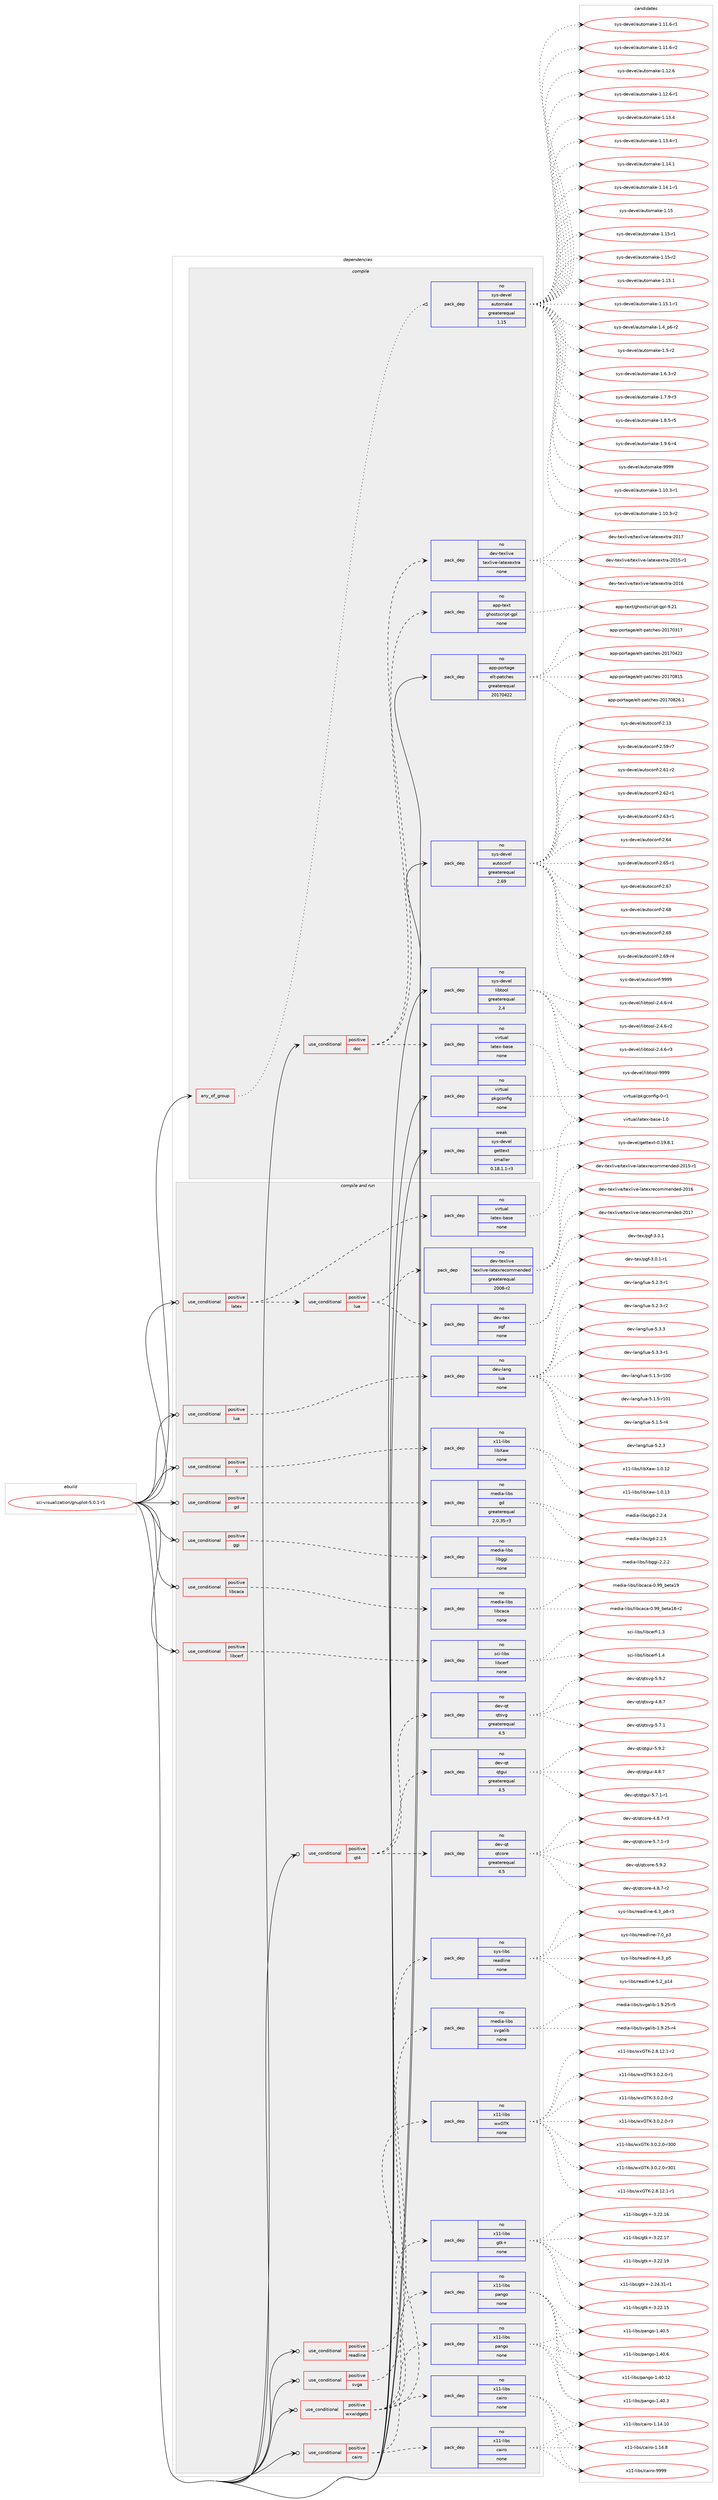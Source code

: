 digraph prolog {

# *************
# Graph options
# *************

newrank=true;
concentrate=true;
compound=true;
graph [rankdir=LR,fontname=Helvetica,fontsize=10,ranksep=1.5];#, ranksep=2.5, nodesep=0.2];
edge  [arrowhead=vee];
node  [fontname=Helvetica,fontsize=10];

# **********
# The ebuild
# **********

subgraph cluster_leftcol {
color=gray;
rank=same;
label=<<i>ebuild</i>>;
id [label="sci-visualization/gnuplot-5.0.1-r1", color=red, width=4, href="../sci-visualization/gnuplot-5.0.1-r1.svg"];
}

# ****************
# The dependencies
# ****************

subgraph cluster_midcol {
color=gray;
label=<<i>dependencies</i>>;
subgraph cluster_compile {
fillcolor="#eeeeee";
style=filled;
label=<<i>compile</i>>;
subgraph any7790 {
dependency458815 [label=<<TABLE BORDER="0" CELLBORDER="1" CELLSPACING="0" CELLPADDING="4"><TR><TD CELLPADDING="10">any_of_group</TD></TR></TABLE>>, shape=none, color=red];subgraph pack338570 {
dependency458816 [label=<<TABLE BORDER="0" CELLBORDER="1" CELLSPACING="0" CELLPADDING="4" WIDTH="220"><TR><TD ROWSPAN="6" CELLPADDING="30">pack_dep</TD></TR><TR><TD WIDTH="110">no</TD></TR><TR><TD>sys-devel</TD></TR><TR><TD>automake</TD></TR><TR><TD>greaterequal</TD></TR><TR><TD>1.15</TD></TR></TABLE>>, shape=none, color=blue];
}
dependency458815:e -> dependency458816:w [weight=20,style="dotted",arrowhead="oinv"];
}
id:e -> dependency458815:w [weight=20,style="solid",arrowhead="vee"];
subgraph cond112205 {
dependency458817 [label=<<TABLE BORDER="0" CELLBORDER="1" CELLSPACING="0" CELLPADDING="4"><TR><TD ROWSPAN="3" CELLPADDING="10">use_conditional</TD></TR><TR><TD>positive</TD></TR><TR><TD>doc</TD></TR></TABLE>>, shape=none, color=red];
subgraph pack338571 {
dependency458818 [label=<<TABLE BORDER="0" CELLBORDER="1" CELLSPACING="0" CELLPADDING="4" WIDTH="220"><TR><TD ROWSPAN="6" CELLPADDING="30">pack_dep</TD></TR><TR><TD WIDTH="110">no</TD></TR><TR><TD>virtual</TD></TR><TR><TD>latex-base</TD></TR><TR><TD>none</TD></TR><TR><TD></TD></TR></TABLE>>, shape=none, color=blue];
}
dependency458817:e -> dependency458818:w [weight=20,style="dashed",arrowhead="vee"];
subgraph pack338572 {
dependency458819 [label=<<TABLE BORDER="0" CELLBORDER="1" CELLSPACING="0" CELLPADDING="4" WIDTH="220"><TR><TD ROWSPAN="6" CELLPADDING="30">pack_dep</TD></TR><TR><TD WIDTH="110">no</TD></TR><TR><TD>dev-texlive</TD></TR><TR><TD>texlive-latexextra</TD></TR><TR><TD>none</TD></TR><TR><TD></TD></TR></TABLE>>, shape=none, color=blue];
}
dependency458817:e -> dependency458819:w [weight=20,style="dashed",arrowhead="vee"];
subgraph pack338573 {
dependency458820 [label=<<TABLE BORDER="0" CELLBORDER="1" CELLSPACING="0" CELLPADDING="4" WIDTH="220"><TR><TD ROWSPAN="6" CELLPADDING="30">pack_dep</TD></TR><TR><TD WIDTH="110">no</TD></TR><TR><TD>app-text</TD></TR><TR><TD>ghostscript-gpl</TD></TR><TR><TD>none</TD></TR><TR><TD></TD></TR></TABLE>>, shape=none, color=blue];
}
dependency458817:e -> dependency458820:w [weight=20,style="dashed",arrowhead="vee"];
}
id:e -> dependency458817:w [weight=20,style="solid",arrowhead="vee"];
subgraph pack338574 {
dependency458821 [label=<<TABLE BORDER="0" CELLBORDER="1" CELLSPACING="0" CELLPADDING="4" WIDTH="220"><TR><TD ROWSPAN="6" CELLPADDING="30">pack_dep</TD></TR><TR><TD WIDTH="110">no</TD></TR><TR><TD>app-portage</TD></TR><TR><TD>elt-patches</TD></TR><TR><TD>greaterequal</TD></TR><TR><TD>20170422</TD></TR></TABLE>>, shape=none, color=blue];
}
id:e -> dependency458821:w [weight=20,style="solid",arrowhead="vee"];
subgraph pack338575 {
dependency458822 [label=<<TABLE BORDER="0" CELLBORDER="1" CELLSPACING="0" CELLPADDING="4" WIDTH="220"><TR><TD ROWSPAN="6" CELLPADDING="30">pack_dep</TD></TR><TR><TD WIDTH="110">no</TD></TR><TR><TD>sys-devel</TD></TR><TR><TD>autoconf</TD></TR><TR><TD>greaterequal</TD></TR><TR><TD>2.69</TD></TR></TABLE>>, shape=none, color=blue];
}
id:e -> dependency458822:w [weight=20,style="solid",arrowhead="vee"];
subgraph pack338576 {
dependency458823 [label=<<TABLE BORDER="0" CELLBORDER="1" CELLSPACING="0" CELLPADDING="4" WIDTH="220"><TR><TD ROWSPAN="6" CELLPADDING="30">pack_dep</TD></TR><TR><TD WIDTH="110">no</TD></TR><TR><TD>sys-devel</TD></TR><TR><TD>libtool</TD></TR><TR><TD>greaterequal</TD></TR><TR><TD>2.4</TD></TR></TABLE>>, shape=none, color=blue];
}
id:e -> dependency458823:w [weight=20,style="solid",arrowhead="vee"];
subgraph pack338577 {
dependency458824 [label=<<TABLE BORDER="0" CELLBORDER="1" CELLSPACING="0" CELLPADDING="4" WIDTH="220"><TR><TD ROWSPAN="6" CELLPADDING="30">pack_dep</TD></TR><TR><TD WIDTH="110">no</TD></TR><TR><TD>virtual</TD></TR><TR><TD>pkgconfig</TD></TR><TR><TD>none</TD></TR><TR><TD></TD></TR></TABLE>>, shape=none, color=blue];
}
id:e -> dependency458824:w [weight=20,style="solid",arrowhead="vee"];
subgraph pack338578 {
dependency458825 [label=<<TABLE BORDER="0" CELLBORDER="1" CELLSPACING="0" CELLPADDING="4" WIDTH="220"><TR><TD ROWSPAN="6" CELLPADDING="30">pack_dep</TD></TR><TR><TD WIDTH="110">weak</TD></TR><TR><TD>sys-devel</TD></TR><TR><TD>gettext</TD></TR><TR><TD>smaller</TD></TR><TR><TD>0.18.1.1-r3</TD></TR></TABLE>>, shape=none, color=blue];
}
id:e -> dependency458825:w [weight=20,style="solid",arrowhead="vee"];
}
subgraph cluster_compileandrun {
fillcolor="#eeeeee";
style=filled;
label=<<i>compile and run</i>>;
subgraph cond112206 {
dependency458826 [label=<<TABLE BORDER="0" CELLBORDER="1" CELLSPACING="0" CELLPADDING="4"><TR><TD ROWSPAN="3" CELLPADDING="10">use_conditional</TD></TR><TR><TD>positive</TD></TR><TR><TD>X</TD></TR></TABLE>>, shape=none, color=red];
subgraph pack338579 {
dependency458827 [label=<<TABLE BORDER="0" CELLBORDER="1" CELLSPACING="0" CELLPADDING="4" WIDTH="220"><TR><TD ROWSPAN="6" CELLPADDING="30">pack_dep</TD></TR><TR><TD WIDTH="110">no</TD></TR><TR><TD>x11-libs</TD></TR><TR><TD>libXaw</TD></TR><TR><TD>none</TD></TR><TR><TD></TD></TR></TABLE>>, shape=none, color=blue];
}
dependency458826:e -> dependency458827:w [weight=20,style="dashed",arrowhead="vee"];
}
id:e -> dependency458826:w [weight=20,style="solid",arrowhead="odotvee"];
subgraph cond112207 {
dependency458828 [label=<<TABLE BORDER="0" CELLBORDER="1" CELLSPACING="0" CELLPADDING="4"><TR><TD ROWSPAN="3" CELLPADDING="10">use_conditional</TD></TR><TR><TD>positive</TD></TR><TR><TD>cairo</TD></TR></TABLE>>, shape=none, color=red];
subgraph pack338580 {
dependency458829 [label=<<TABLE BORDER="0" CELLBORDER="1" CELLSPACING="0" CELLPADDING="4" WIDTH="220"><TR><TD ROWSPAN="6" CELLPADDING="30">pack_dep</TD></TR><TR><TD WIDTH="110">no</TD></TR><TR><TD>x11-libs</TD></TR><TR><TD>cairo</TD></TR><TR><TD>none</TD></TR><TR><TD></TD></TR></TABLE>>, shape=none, color=blue];
}
dependency458828:e -> dependency458829:w [weight=20,style="dashed",arrowhead="vee"];
subgraph pack338581 {
dependency458830 [label=<<TABLE BORDER="0" CELLBORDER="1" CELLSPACING="0" CELLPADDING="4" WIDTH="220"><TR><TD ROWSPAN="6" CELLPADDING="30">pack_dep</TD></TR><TR><TD WIDTH="110">no</TD></TR><TR><TD>x11-libs</TD></TR><TR><TD>pango</TD></TR><TR><TD>none</TD></TR><TR><TD></TD></TR></TABLE>>, shape=none, color=blue];
}
dependency458828:e -> dependency458830:w [weight=20,style="dashed",arrowhead="vee"];
}
id:e -> dependency458828:w [weight=20,style="solid",arrowhead="odotvee"];
subgraph cond112208 {
dependency458831 [label=<<TABLE BORDER="0" CELLBORDER="1" CELLSPACING="0" CELLPADDING="4"><TR><TD ROWSPAN="3" CELLPADDING="10">use_conditional</TD></TR><TR><TD>positive</TD></TR><TR><TD>gd</TD></TR></TABLE>>, shape=none, color=red];
subgraph pack338582 {
dependency458832 [label=<<TABLE BORDER="0" CELLBORDER="1" CELLSPACING="0" CELLPADDING="4" WIDTH="220"><TR><TD ROWSPAN="6" CELLPADDING="30">pack_dep</TD></TR><TR><TD WIDTH="110">no</TD></TR><TR><TD>media-libs</TD></TR><TR><TD>gd</TD></TR><TR><TD>greaterequal</TD></TR><TR><TD>2.0.35-r3</TD></TR></TABLE>>, shape=none, color=blue];
}
dependency458831:e -> dependency458832:w [weight=20,style="dashed",arrowhead="vee"];
}
id:e -> dependency458831:w [weight=20,style="solid",arrowhead="odotvee"];
subgraph cond112209 {
dependency458833 [label=<<TABLE BORDER="0" CELLBORDER="1" CELLSPACING="0" CELLPADDING="4"><TR><TD ROWSPAN="3" CELLPADDING="10">use_conditional</TD></TR><TR><TD>positive</TD></TR><TR><TD>ggi</TD></TR></TABLE>>, shape=none, color=red];
subgraph pack338583 {
dependency458834 [label=<<TABLE BORDER="0" CELLBORDER="1" CELLSPACING="0" CELLPADDING="4" WIDTH="220"><TR><TD ROWSPAN="6" CELLPADDING="30">pack_dep</TD></TR><TR><TD WIDTH="110">no</TD></TR><TR><TD>media-libs</TD></TR><TR><TD>libggi</TD></TR><TR><TD>none</TD></TR><TR><TD></TD></TR></TABLE>>, shape=none, color=blue];
}
dependency458833:e -> dependency458834:w [weight=20,style="dashed",arrowhead="vee"];
}
id:e -> dependency458833:w [weight=20,style="solid",arrowhead="odotvee"];
subgraph cond112210 {
dependency458835 [label=<<TABLE BORDER="0" CELLBORDER="1" CELLSPACING="0" CELLPADDING="4"><TR><TD ROWSPAN="3" CELLPADDING="10">use_conditional</TD></TR><TR><TD>positive</TD></TR><TR><TD>latex</TD></TR></TABLE>>, shape=none, color=red];
subgraph pack338584 {
dependency458836 [label=<<TABLE BORDER="0" CELLBORDER="1" CELLSPACING="0" CELLPADDING="4" WIDTH="220"><TR><TD ROWSPAN="6" CELLPADDING="30">pack_dep</TD></TR><TR><TD WIDTH="110">no</TD></TR><TR><TD>virtual</TD></TR><TR><TD>latex-base</TD></TR><TR><TD>none</TD></TR><TR><TD></TD></TR></TABLE>>, shape=none, color=blue];
}
dependency458835:e -> dependency458836:w [weight=20,style="dashed",arrowhead="vee"];
subgraph cond112211 {
dependency458837 [label=<<TABLE BORDER="0" CELLBORDER="1" CELLSPACING="0" CELLPADDING="4"><TR><TD ROWSPAN="3" CELLPADDING="10">use_conditional</TD></TR><TR><TD>positive</TD></TR><TR><TD>lua</TD></TR></TABLE>>, shape=none, color=red];
subgraph pack338585 {
dependency458838 [label=<<TABLE BORDER="0" CELLBORDER="1" CELLSPACING="0" CELLPADDING="4" WIDTH="220"><TR><TD ROWSPAN="6" CELLPADDING="30">pack_dep</TD></TR><TR><TD WIDTH="110">no</TD></TR><TR><TD>dev-tex</TD></TR><TR><TD>pgf</TD></TR><TR><TD>none</TD></TR><TR><TD></TD></TR></TABLE>>, shape=none, color=blue];
}
dependency458837:e -> dependency458838:w [weight=20,style="dashed",arrowhead="vee"];
subgraph pack338586 {
dependency458839 [label=<<TABLE BORDER="0" CELLBORDER="1" CELLSPACING="0" CELLPADDING="4" WIDTH="220"><TR><TD ROWSPAN="6" CELLPADDING="30">pack_dep</TD></TR><TR><TD WIDTH="110">no</TD></TR><TR><TD>dev-texlive</TD></TR><TR><TD>texlive-latexrecommended</TD></TR><TR><TD>greaterequal</TD></TR><TR><TD>2008-r2</TD></TR></TABLE>>, shape=none, color=blue];
}
dependency458837:e -> dependency458839:w [weight=20,style="dashed",arrowhead="vee"];
}
dependency458835:e -> dependency458837:w [weight=20,style="dashed",arrowhead="vee"];
}
id:e -> dependency458835:w [weight=20,style="solid",arrowhead="odotvee"];
subgraph cond112212 {
dependency458840 [label=<<TABLE BORDER="0" CELLBORDER="1" CELLSPACING="0" CELLPADDING="4"><TR><TD ROWSPAN="3" CELLPADDING="10">use_conditional</TD></TR><TR><TD>positive</TD></TR><TR><TD>libcaca</TD></TR></TABLE>>, shape=none, color=red];
subgraph pack338587 {
dependency458841 [label=<<TABLE BORDER="0" CELLBORDER="1" CELLSPACING="0" CELLPADDING="4" WIDTH="220"><TR><TD ROWSPAN="6" CELLPADDING="30">pack_dep</TD></TR><TR><TD WIDTH="110">no</TD></TR><TR><TD>media-libs</TD></TR><TR><TD>libcaca</TD></TR><TR><TD>none</TD></TR><TR><TD></TD></TR></TABLE>>, shape=none, color=blue];
}
dependency458840:e -> dependency458841:w [weight=20,style="dashed",arrowhead="vee"];
}
id:e -> dependency458840:w [weight=20,style="solid",arrowhead="odotvee"];
subgraph cond112213 {
dependency458842 [label=<<TABLE BORDER="0" CELLBORDER="1" CELLSPACING="0" CELLPADDING="4"><TR><TD ROWSPAN="3" CELLPADDING="10">use_conditional</TD></TR><TR><TD>positive</TD></TR><TR><TD>libcerf</TD></TR></TABLE>>, shape=none, color=red];
subgraph pack338588 {
dependency458843 [label=<<TABLE BORDER="0" CELLBORDER="1" CELLSPACING="0" CELLPADDING="4" WIDTH="220"><TR><TD ROWSPAN="6" CELLPADDING="30">pack_dep</TD></TR><TR><TD WIDTH="110">no</TD></TR><TR><TD>sci-libs</TD></TR><TR><TD>libcerf</TD></TR><TR><TD>none</TD></TR><TR><TD></TD></TR></TABLE>>, shape=none, color=blue];
}
dependency458842:e -> dependency458843:w [weight=20,style="dashed",arrowhead="vee"];
}
id:e -> dependency458842:w [weight=20,style="solid",arrowhead="odotvee"];
subgraph cond112214 {
dependency458844 [label=<<TABLE BORDER="0" CELLBORDER="1" CELLSPACING="0" CELLPADDING="4"><TR><TD ROWSPAN="3" CELLPADDING="10">use_conditional</TD></TR><TR><TD>positive</TD></TR><TR><TD>lua</TD></TR></TABLE>>, shape=none, color=red];
subgraph pack338589 {
dependency458845 [label=<<TABLE BORDER="0" CELLBORDER="1" CELLSPACING="0" CELLPADDING="4" WIDTH="220"><TR><TD ROWSPAN="6" CELLPADDING="30">pack_dep</TD></TR><TR><TD WIDTH="110">no</TD></TR><TR><TD>dev-lang</TD></TR><TR><TD>lua</TD></TR><TR><TD>none</TD></TR><TR><TD></TD></TR></TABLE>>, shape=none, color=blue];
}
dependency458844:e -> dependency458845:w [weight=20,style="dashed",arrowhead="vee"];
}
id:e -> dependency458844:w [weight=20,style="solid",arrowhead="odotvee"];
subgraph cond112215 {
dependency458846 [label=<<TABLE BORDER="0" CELLBORDER="1" CELLSPACING="0" CELLPADDING="4"><TR><TD ROWSPAN="3" CELLPADDING="10">use_conditional</TD></TR><TR><TD>positive</TD></TR><TR><TD>qt4</TD></TR></TABLE>>, shape=none, color=red];
subgraph pack338590 {
dependency458847 [label=<<TABLE BORDER="0" CELLBORDER="1" CELLSPACING="0" CELLPADDING="4" WIDTH="220"><TR><TD ROWSPAN="6" CELLPADDING="30">pack_dep</TD></TR><TR><TD WIDTH="110">no</TD></TR><TR><TD>dev-qt</TD></TR><TR><TD>qtcore</TD></TR><TR><TD>greaterequal</TD></TR><TR><TD>4.5</TD></TR></TABLE>>, shape=none, color=blue];
}
dependency458846:e -> dependency458847:w [weight=20,style="dashed",arrowhead="vee"];
subgraph pack338591 {
dependency458848 [label=<<TABLE BORDER="0" CELLBORDER="1" CELLSPACING="0" CELLPADDING="4" WIDTH="220"><TR><TD ROWSPAN="6" CELLPADDING="30">pack_dep</TD></TR><TR><TD WIDTH="110">no</TD></TR><TR><TD>dev-qt</TD></TR><TR><TD>qtgui</TD></TR><TR><TD>greaterequal</TD></TR><TR><TD>4.5</TD></TR></TABLE>>, shape=none, color=blue];
}
dependency458846:e -> dependency458848:w [weight=20,style="dashed",arrowhead="vee"];
subgraph pack338592 {
dependency458849 [label=<<TABLE BORDER="0" CELLBORDER="1" CELLSPACING="0" CELLPADDING="4" WIDTH="220"><TR><TD ROWSPAN="6" CELLPADDING="30">pack_dep</TD></TR><TR><TD WIDTH="110">no</TD></TR><TR><TD>dev-qt</TD></TR><TR><TD>qtsvg</TD></TR><TR><TD>greaterequal</TD></TR><TR><TD>4.5</TD></TR></TABLE>>, shape=none, color=blue];
}
dependency458846:e -> dependency458849:w [weight=20,style="dashed",arrowhead="vee"];
}
id:e -> dependency458846:w [weight=20,style="solid",arrowhead="odotvee"];
subgraph cond112216 {
dependency458850 [label=<<TABLE BORDER="0" CELLBORDER="1" CELLSPACING="0" CELLPADDING="4"><TR><TD ROWSPAN="3" CELLPADDING="10">use_conditional</TD></TR><TR><TD>positive</TD></TR><TR><TD>readline</TD></TR></TABLE>>, shape=none, color=red];
subgraph pack338593 {
dependency458851 [label=<<TABLE BORDER="0" CELLBORDER="1" CELLSPACING="0" CELLPADDING="4" WIDTH="220"><TR><TD ROWSPAN="6" CELLPADDING="30">pack_dep</TD></TR><TR><TD WIDTH="110">no</TD></TR><TR><TD>sys-libs</TD></TR><TR><TD>readline</TD></TR><TR><TD>none</TD></TR><TR><TD></TD></TR></TABLE>>, shape=none, color=blue];
}
dependency458850:e -> dependency458851:w [weight=20,style="dashed",arrowhead="vee"];
}
id:e -> dependency458850:w [weight=20,style="solid",arrowhead="odotvee"];
subgraph cond112217 {
dependency458852 [label=<<TABLE BORDER="0" CELLBORDER="1" CELLSPACING="0" CELLPADDING="4"><TR><TD ROWSPAN="3" CELLPADDING="10">use_conditional</TD></TR><TR><TD>positive</TD></TR><TR><TD>svga</TD></TR></TABLE>>, shape=none, color=red];
subgraph pack338594 {
dependency458853 [label=<<TABLE BORDER="0" CELLBORDER="1" CELLSPACING="0" CELLPADDING="4" WIDTH="220"><TR><TD ROWSPAN="6" CELLPADDING="30">pack_dep</TD></TR><TR><TD WIDTH="110">no</TD></TR><TR><TD>media-libs</TD></TR><TR><TD>svgalib</TD></TR><TR><TD>none</TD></TR><TR><TD></TD></TR></TABLE>>, shape=none, color=blue];
}
dependency458852:e -> dependency458853:w [weight=20,style="dashed",arrowhead="vee"];
}
id:e -> dependency458852:w [weight=20,style="solid",arrowhead="odotvee"];
subgraph cond112218 {
dependency458854 [label=<<TABLE BORDER="0" CELLBORDER="1" CELLSPACING="0" CELLPADDING="4"><TR><TD ROWSPAN="3" CELLPADDING="10">use_conditional</TD></TR><TR><TD>positive</TD></TR><TR><TD>wxwidgets</TD></TR></TABLE>>, shape=none, color=red];
subgraph pack338595 {
dependency458855 [label=<<TABLE BORDER="0" CELLBORDER="1" CELLSPACING="0" CELLPADDING="4" WIDTH="220"><TR><TD ROWSPAN="6" CELLPADDING="30">pack_dep</TD></TR><TR><TD WIDTH="110">no</TD></TR><TR><TD>x11-libs</TD></TR><TR><TD>wxGTK</TD></TR><TR><TD>none</TD></TR><TR><TD></TD></TR></TABLE>>, shape=none, color=blue];
}
dependency458854:e -> dependency458855:w [weight=20,style="dashed",arrowhead="vee"];
subgraph pack338596 {
dependency458856 [label=<<TABLE BORDER="0" CELLBORDER="1" CELLSPACING="0" CELLPADDING="4" WIDTH="220"><TR><TD ROWSPAN="6" CELLPADDING="30">pack_dep</TD></TR><TR><TD WIDTH="110">no</TD></TR><TR><TD>x11-libs</TD></TR><TR><TD>cairo</TD></TR><TR><TD>none</TD></TR><TR><TD></TD></TR></TABLE>>, shape=none, color=blue];
}
dependency458854:e -> dependency458856:w [weight=20,style="dashed",arrowhead="vee"];
subgraph pack338597 {
dependency458857 [label=<<TABLE BORDER="0" CELLBORDER="1" CELLSPACING="0" CELLPADDING="4" WIDTH="220"><TR><TD ROWSPAN="6" CELLPADDING="30">pack_dep</TD></TR><TR><TD WIDTH="110">no</TD></TR><TR><TD>x11-libs</TD></TR><TR><TD>pango</TD></TR><TR><TD>none</TD></TR><TR><TD></TD></TR></TABLE>>, shape=none, color=blue];
}
dependency458854:e -> dependency458857:w [weight=20,style="dashed",arrowhead="vee"];
subgraph pack338598 {
dependency458858 [label=<<TABLE BORDER="0" CELLBORDER="1" CELLSPACING="0" CELLPADDING="4" WIDTH="220"><TR><TD ROWSPAN="6" CELLPADDING="30">pack_dep</TD></TR><TR><TD WIDTH="110">no</TD></TR><TR><TD>x11-libs</TD></TR><TR><TD>gtk+</TD></TR><TR><TD>none</TD></TR><TR><TD></TD></TR></TABLE>>, shape=none, color=blue];
}
dependency458854:e -> dependency458858:w [weight=20,style="dashed",arrowhead="vee"];
}
id:e -> dependency458854:w [weight=20,style="solid",arrowhead="odotvee"];
}
subgraph cluster_run {
fillcolor="#eeeeee";
style=filled;
label=<<i>run</i>>;
}
}

# **************
# The candidates
# **************

subgraph cluster_choices {
rank=same;
color=gray;
label=<<i>candidates</i>>;

subgraph choice338570 {
color=black;
nodesep=1;
choice11512111545100101118101108479711711611110997107101454946494846514511449 [label="sys-devel/automake-1.10.3-r1", color=red, width=4,href="../sys-devel/automake-1.10.3-r1.svg"];
choice11512111545100101118101108479711711611110997107101454946494846514511450 [label="sys-devel/automake-1.10.3-r2", color=red, width=4,href="../sys-devel/automake-1.10.3-r2.svg"];
choice11512111545100101118101108479711711611110997107101454946494946544511449 [label="sys-devel/automake-1.11.6-r1", color=red, width=4,href="../sys-devel/automake-1.11.6-r1.svg"];
choice11512111545100101118101108479711711611110997107101454946494946544511450 [label="sys-devel/automake-1.11.6-r2", color=red, width=4,href="../sys-devel/automake-1.11.6-r2.svg"];
choice1151211154510010111810110847971171161111099710710145494649504654 [label="sys-devel/automake-1.12.6", color=red, width=4,href="../sys-devel/automake-1.12.6.svg"];
choice11512111545100101118101108479711711611110997107101454946495046544511449 [label="sys-devel/automake-1.12.6-r1", color=red, width=4,href="../sys-devel/automake-1.12.6-r1.svg"];
choice1151211154510010111810110847971171161111099710710145494649514652 [label="sys-devel/automake-1.13.4", color=red, width=4,href="../sys-devel/automake-1.13.4.svg"];
choice11512111545100101118101108479711711611110997107101454946495146524511449 [label="sys-devel/automake-1.13.4-r1", color=red, width=4,href="../sys-devel/automake-1.13.4-r1.svg"];
choice1151211154510010111810110847971171161111099710710145494649524649 [label="sys-devel/automake-1.14.1", color=red, width=4,href="../sys-devel/automake-1.14.1.svg"];
choice11512111545100101118101108479711711611110997107101454946495246494511449 [label="sys-devel/automake-1.14.1-r1", color=red, width=4,href="../sys-devel/automake-1.14.1-r1.svg"];
choice115121115451001011181011084797117116111109971071014549464953 [label="sys-devel/automake-1.15", color=red, width=4,href="../sys-devel/automake-1.15.svg"];
choice1151211154510010111810110847971171161111099710710145494649534511449 [label="sys-devel/automake-1.15-r1", color=red, width=4,href="../sys-devel/automake-1.15-r1.svg"];
choice1151211154510010111810110847971171161111099710710145494649534511450 [label="sys-devel/automake-1.15-r2", color=red, width=4,href="../sys-devel/automake-1.15-r2.svg"];
choice1151211154510010111810110847971171161111099710710145494649534649 [label="sys-devel/automake-1.15.1", color=red, width=4,href="../sys-devel/automake-1.15.1.svg"];
choice11512111545100101118101108479711711611110997107101454946495346494511449 [label="sys-devel/automake-1.15.1-r1", color=red, width=4,href="../sys-devel/automake-1.15.1-r1.svg"];
choice115121115451001011181011084797117116111109971071014549465295112544511450 [label="sys-devel/automake-1.4_p6-r2", color=red, width=4,href="../sys-devel/automake-1.4_p6-r2.svg"];
choice11512111545100101118101108479711711611110997107101454946534511450 [label="sys-devel/automake-1.5-r2", color=red, width=4,href="../sys-devel/automake-1.5-r2.svg"];
choice115121115451001011181011084797117116111109971071014549465446514511450 [label="sys-devel/automake-1.6.3-r2", color=red, width=4,href="../sys-devel/automake-1.6.3-r2.svg"];
choice115121115451001011181011084797117116111109971071014549465546574511451 [label="sys-devel/automake-1.7.9-r3", color=red, width=4,href="../sys-devel/automake-1.7.9-r3.svg"];
choice115121115451001011181011084797117116111109971071014549465646534511453 [label="sys-devel/automake-1.8.5-r5", color=red, width=4,href="../sys-devel/automake-1.8.5-r5.svg"];
choice115121115451001011181011084797117116111109971071014549465746544511452 [label="sys-devel/automake-1.9.6-r4", color=red, width=4,href="../sys-devel/automake-1.9.6-r4.svg"];
choice115121115451001011181011084797117116111109971071014557575757 [label="sys-devel/automake-9999", color=red, width=4,href="../sys-devel/automake-9999.svg"];
dependency458816:e -> choice11512111545100101118101108479711711611110997107101454946494846514511449:w [style=dotted,weight="100"];
dependency458816:e -> choice11512111545100101118101108479711711611110997107101454946494846514511450:w [style=dotted,weight="100"];
dependency458816:e -> choice11512111545100101118101108479711711611110997107101454946494946544511449:w [style=dotted,weight="100"];
dependency458816:e -> choice11512111545100101118101108479711711611110997107101454946494946544511450:w [style=dotted,weight="100"];
dependency458816:e -> choice1151211154510010111810110847971171161111099710710145494649504654:w [style=dotted,weight="100"];
dependency458816:e -> choice11512111545100101118101108479711711611110997107101454946495046544511449:w [style=dotted,weight="100"];
dependency458816:e -> choice1151211154510010111810110847971171161111099710710145494649514652:w [style=dotted,weight="100"];
dependency458816:e -> choice11512111545100101118101108479711711611110997107101454946495146524511449:w [style=dotted,weight="100"];
dependency458816:e -> choice1151211154510010111810110847971171161111099710710145494649524649:w [style=dotted,weight="100"];
dependency458816:e -> choice11512111545100101118101108479711711611110997107101454946495246494511449:w [style=dotted,weight="100"];
dependency458816:e -> choice115121115451001011181011084797117116111109971071014549464953:w [style=dotted,weight="100"];
dependency458816:e -> choice1151211154510010111810110847971171161111099710710145494649534511449:w [style=dotted,weight="100"];
dependency458816:e -> choice1151211154510010111810110847971171161111099710710145494649534511450:w [style=dotted,weight="100"];
dependency458816:e -> choice1151211154510010111810110847971171161111099710710145494649534649:w [style=dotted,weight="100"];
dependency458816:e -> choice11512111545100101118101108479711711611110997107101454946495346494511449:w [style=dotted,weight="100"];
dependency458816:e -> choice115121115451001011181011084797117116111109971071014549465295112544511450:w [style=dotted,weight="100"];
dependency458816:e -> choice11512111545100101118101108479711711611110997107101454946534511450:w [style=dotted,weight="100"];
dependency458816:e -> choice115121115451001011181011084797117116111109971071014549465446514511450:w [style=dotted,weight="100"];
dependency458816:e -> choice115121115451001011181011084797117116111109971071014549465546574511451:w [style=dotted,weight="100"];
dependency458816:e -> choice115121115451001011181011084797117116111109971071014549465646534511453:w [style=dotted,weight="100"];
dependency458816:e -> choice115121115451001011181011084797117116111109971071014549465746544511452:w [style=dotted,weight="100"];
dependency458816:e -> choice115121115451001011181011084797117116111109971071014557575757:w [style=dotted,weight="100"];
}
subgraph choice338571 {
color=black;
nodesep=1;
choice11810511411611797108471089711610112045989711510145494648 [label="virtual/latex-base-1.0", color=red, width=4,href="../virtual/latex-base-1.0.svg"];
dependency458818:e -> choice11810511411611797108471089711610112045989711510145494648:w [style=dotted,weight="100"];
}
subgraph choice338572 {
color=black;
nodesep=1;
choice100101118451161011201081051181014711610112010810511810145108971161011201011201161149745504849534511449 [label="dev-texlive/texlive-latexextra-2015-r1", color=red, width=4,href="../dev-texlive/texlive-latexextra-2015-r1.svg"];
choice10010111845116101120108105118101471161011201081051181014510897116101120101120116114974550484954 [label="dev-texlive/texlive-latexextra-2016", color=red, width=4,href="../dev-texlive/texlive-latexextra-2016.svg"];
choice10010111845116101120108105118101471161011201081051181014510897116101120101120116114974550484955 [label="dev-texlive/texlive-latexextra-2017", color=red, width=4,href="../dev-texlive/texlive-latexextra-2017.svg"];
dependency458819:e -> choice100101118451161011201081051181014711610112010810511810145108971161011201011201161149745504849534511449:w [style=dotted,weight="100"];
dependency458819:e -> choice10010111845116101120108105118101471161011201081051181014510897116101120101120116114974550484954:w [style=dotted,weight="100"];
dependency458819:e -> choice10010111845116101120108105118101471161011201081051181014510897116101120101120116114974550484955:w [style=dotted,weight="100"];
}
subgraph choice338573 {
color=black;
nodesep=1;
choice97112112451161011201164710310411111511611599114105112116451031121084557465049 [label="app-text/ghostscript-gpl-9.21", color=red, width=4,href="../app-text/ghostscript-gpl-9.21.svg"];
dependency458820:e -> choice97112112451161011201164710310411111511611599114105112116451031121084557465049:w [style=dotted,weight="100"];
}
subgraph choice338574 {
color=black;
nodesep=1;
choice97112112451121111141169710310147101108116451129711699104101115455048495548514955 [label="app-portage/elt-patches-20170317", color=red, width=4,href="../app-portage/elt-patches-20170317.svg"];
choice97112112451121111141169710310147101108116451129711699104101115455048495548525050 [label="app-portage/elt-patches-20170422", color=red, width=4,href="../app-portage/elt-patches-20170422.svg"];
choice97112112451121111141169710310147101108116451129711699104101115455048495548564953 [label="app-portage/elt-patches-20170815", color=red, width=4,href="../app-portage/elt-patches-20170815.svg"];
choice971121124511211111411697103101471011081164511297116991041011154550484955485650544649 [label="app-portage/elt-patches-20170826.1", color=red, width=4,href="../app-portage/elt-patches-20170826.1.svg"];
dependency458821:e -> choice97112112451121111141169710310147101108116451129711699104101115455048495548514955:w [style=dotted,weight="100"];
dependency458821:e -> choice97112112451121111141169710310147101108116451129711699104101115455048495548525050:w [style=dotted,weight="100"];
dependency458821:e -> choice97112112451121111141169710310147101108116451129711699104101115455048495548564953:w [style=dotted,weight="100"];
dependency458821:e -> choice971121124511211111411697103101471011081164511297116991041011154550484955485650544649:w [style=dotted,weight="100"];
}
subgraph choice338575 {
color=black;
nodesep=1;
choice115121115451001011181011084797117116111991111101024550464951 [label="sys-devel/autoconf-2.13", color=red, width=4,href="../sys-devel/autoconf-2.13.svg"];
choice1151211154510010111810110847971171161119911111010245504653574511455 [label="sys-devel/autoconf-2.59-r7", color=red, width=4,href="../sys-devel/autoconf-2.59-r7.svg"];
choice1151211154510010111810110847971171161119911111010245504654494511450 [label="sys-devel/autoconf-2.61-r2", color=red, width=4,href="../sys-devel/autoconf-2.61-r2.svg"];
choice1151211154510010111810110847971171161119911111010245504654504511449 [label="sys-devel/autoconf-2.62-r1", color=red, width=4,href="../sys-devel/autoconf-2.62-r1.svg"];
choice1151211154510010111810110847971171161119911111010245504654514511449 [label="sys-devel/autoconf-2.63-r1", color=red, width=4,href="../sys-devel/autoconf-2.63-r1.svg"];
choice115121115451001011181011084797117116111991111101024550465452 [label="sys-devel/autoconf-2.64", color=red, width=4,href="../sys-devel/autoconf-2.64.svg"];
choice1151211154510010111810110847971171161119911111010245504654534511449 [label="sys-devel/autoconf-2.65-r1", color=red, width=4,href="../sys-devel/autoconf-2.65-r1.svg"];
choice115121115451001011181011084797117116111991111101024550465455 [label="sys-devel/autoconf-2.67", color=red, width=4,href="../sys-devel/autoconf-2.67.svg"];
choice115121115451001011181011084797117116111991111101024550465456 [label="sys-devel/autoconf-2.68", color=red, width=4,href="../sys-devel/autoconf-2.68.svg"];
choice115121115451001011181011084797117116111991111101024550465457 [label="sys-devel/autoconf-2.69", color=red, width=4,href="../sys-devel/autoconf-2.69.svg"];
choice1151211154510010111810110847971171161119911111010245504654574511452 [label="sys-devel/autoconf-2.69-r4", color=red, width=4,href="../sys-devel/autoconf-2.69-r4.svg"];
choice115121115451001011181011084797117116111991111101024557575757 [label="sys-devel/autoconf-9999", color=red, width=4,href="../sys-devel/autoconf-9999.svg"];
dependency458822:e -> choice115121115451001011181011084797117116111991111101024550464951:w [style=dotted,weight="100"];
dependency458822:e -> choice1151211154510010111810110847971171161119911111010245504653574511455:w [style=dotted,weight="100"];
dependency458822:e -> choice1151211154510010111810110847971171161119911111010245504654494511450:w [style=dotted,weight="100"];
dependency458822:e -> choice1151211154510010111810110847971171161119911111010245504654504511449:w [style=dotted,weight="100"];
dependency458822:e -> choice1151211154510010111810110847971171161119911111010245504654514511449:w [style=dotted,weight="100"];
dependency458822:e -> choice115121115451001011181011084797117116111991111101024550465452:w [style=dotted,weight="100"];
dependency458822:e -> choice1151211154510010111810110847971171161119911111010245504654534511449:w [style=dotted,weight="100"];
dependency458822:e -> choice115121115451001011181011084797117116111991111101024550465455:w [style=dotted,weight="100"];
dependency458822:e -> choice115121115451001011181011084797117116111991111101024550465456:w [style=dotted,weight="100"];
dependency458822:e -> choice115121115451001011181011084797117116111991111101024550465457:w [style=dotted,weight="100"];
dependency458822:e -> choice1151211154510010111810110847971171161119911111010245504654574511452:w [style=dotted,weight="100"];
dependency458822:e -> choice115121115451001011181011084797117116111991111101024557575757:w [style=dotted,weight="100"];
}
subgraph choice338576 {
color=black;
nodesep=1;
choice1151211154510010111810110847108105981161111111084550465246544511450 [label="sys-devel/libtool-2.4.6-r2", color=red, width=4,href="../sys-devel/libtool-2.4.6-r2.svg"];
choice1151211154510010111810110847108105981161111111084550465246544511451 [label="sys-devel/libtool-2.4.6-r3", color=red, width=4,href="../sys-devel/libtool-2.4.6-r3.svg"];
choice1151211154510010111810110847108105981161111111084550465246544511452 [label="sys-devel/libtool-2.4.6-r4", color=red, width=4,href="../sys-devel/libtool-2.4.6-r4.svg"];
choice1151211154510010111810110847108105981161111111084557575757 [label="sys-devel/libtool-9999", color=red, width=4,href="../sys-devel/libtool-9999.svg"];
dependency458823:e -> choice1151211154510010111810110847108105981161111111084550465246544511450:w [style=dotted,weight="100"];
dependency458823:e -> choice1151211154510010111810110847108105981161111111084550465246544511451:w [style=dotted,weight="100"];
dependency458823:e -> choice1151211154510010111810110847108105981161111111084550465246544511452:w [style=dotted,weight="100"];
dependency458823:e -> choice1151211154510010111810110847108105981161111111084557575757:w [style=dotted,weight="100"];
}
subgraph choice338577 {
color=black;
nodesep=1;
choice11810511411611797108471121071039911111010210510345484511449 [label="virtual/pkgconfig-0-r1", color=red, width=4,href="../virtual/pkgconfig-0-r1.svg"];
dependency458824:e -> choice11810511411611797108471121071039911111010210510345484511449:w [style=dotted,weight="100"];
}
subgraph choice338578 {
color=black;
nodesep=1;
choice1151211154510010111810110847103101116116101120116454846495746564649 [label="sys-devel/gettext-0.19.8.1", color=red, width=4,href="../sys-devel/gettext-0.19.8.1.svg"];
dependency458825:e -> choice1151211154510010111810110847103101116116101120116454846495746564649:w [style=dotted,weight="100"];
}
subgraph choice338579 {
color=black;
nodesep=1;
choice120494945108105981154710810598889711945494648464950 [label="x11-libs/libXaw-1.0.12", color=red, width=4,href="../x11-libs/libXaw-1.0.12.svg"];
choice120494945108105981154710810598889711945494648464951 [label="x11-libs/libXaw-1.0.13", color=red, width=4,href="../x11-libs/libXaw-1.0.13.svg"];
dependency458827:e -> choice120494945108105981154710810598889711945494648464950:w [style=dotted,weight="100"];
dependency458827:e -> choice120494945108105981154710810598889711945494648464951:w [style=dotted,weight="100"];
}
subgraph choice338580 {
color=black;
nodesep=1;
choice120494945108105981154799971051141114549464952464948 [label="x11-libs/cairo-1.14.10", color=red, width=4,href="../x11-libs/cairo-1.14.10.svg"];
choice1204949451081059811547999710511411145494649524656 [label="x11-libs/cairo-1.14.8", color=red, width=4,href="../x11-libs/cairo-1.14.8.svg"];
choice120494945108105981154799971051141114557575757 [label="x11-libs/cairo-9999", color=red, width=4,href="../x11-libs/cairo-9999.svg"];
dependency458829:e -> choice120494945108105981154799971051141114549464952464948:w [style=dotted,weight="100"];
dependency458829:e -> choice1204949451081059811547999710511411145494649524656:w [style=dotted,weight="100"];
dependency458829:e -> choice120494945108105981154799971051141114557575757:w [style=dotted,weight="100"];
}
subgraph choice338581 {
color=black;
nodesep=1;
choice1204949451081059811547112971101031114549465248464950 [label="x11-libs/pango-1.40.12", color=red, width=4,href="../x11-libs/pango-1.40.12.svg"];
choice12049494510810598115471129711010311145494652484651 [label="x11-libs/pango-1.40.3", color=red, width=4,href="../x11-libs/pango-1.40.3.svg"];
choice12049494510810598115471129711010311145494652484653 [label="x11-libs/pango-1.40.5", color=red, width=4,href="../x11-libs/pango-1.40.5.svg"];
choice12049494510810598115471129711010311145494652484654 [label="x11-libs/pango-1.40.6", color=red, width=4,href="../x11-libs/pango-1.40.6.svg"];
dependency458830:e -> choice1204949451081059811547112971101031114549465248464950:w [style=dotted,weight="100"];
dependency458830:e -> choice12049494510810598115471129711010311145494652484651:w [style=dotted,weight="100"];
dependency458830:e -> choice12049494510810598115471129711010311145494652484653:w [style=dotted,weight="100"];
dependency458830:e -> choice12049494510810598115471129711010311145494652484654:w [style=dotted,weight="100"];
}
subgraph choice338582 {
color=black;
nodesep=1;
choice10910110010597451081059811547103100455046504652 [label="media-libs/gd-2.2.4", color=red, width=4,href="../media-libs/gd-2.2.4.svg"];
choice10910110010597451081059811547103100455046504653 [label="media-libs/gd-2.2.5", color=red, width=4,href="../media-libs/gd-2.2.5.svg"];
dependency458832:e -> choice10910110010597451081059811547103100455046504652:w [style=dotted,weight="100"];
dependency458832:e -> choice10910110010597451081059811547103100455046504653:w [style=dotted,weight="100"];
}
subgraph choice338583 {
color=black;
nodesep=1;
choice1091011001059745108105981154710810598103103105455046504650 [label="media-libs/libggi-2.2.2", color=red, width=4,href="../media-libs/libggi-2.2.2.svg"];
dependency458834:e -> choice1091011001059745108105981154710810598103103105455046504650:w [style=dotted,weight="100"];
}
subgraph choice338584 {
color=black;
nodesep=1;
choice11810511411611797108471089711610112045989711510145494648 [label="virtual/latex-base-1.0", color=red, width=4,href="../virtual/latex-base-1.0.svg"];
dependency458836:e -> choice11810511411611797108471089711610112045989711510145494648:w [style=dotted,weight="100"];
}
subgraph choice338585 {
color=black;
nodesep=1;
choice1001011184511610112047112103102455146484649 [label="dev-tex/pgf-3.0.1", color=red, width=4,href="../dev-tex/pgf-3.0.1.svg"];
choice10010111845116101120471121031024551464846494511449 [label="dev-tex/pgf-3.0.1-r1", color=red, width=4,href="../dev-tex/pgf-3.0.1-r1.svg"];
dependency458838:e -> choice1001011184511610112047112103102455146484649:w [style=dotted,weight="100"];
dependency458838:e -> choice10010111845116101120471121031024551464846494511449:w [style=dotted,weight="100"];
}
subgraph choice338586 {
color=black;
nodesep=1;
choice100101118451161011201081051181014711610112010810511810145108971161011201141019911110910910111010010110045504849534511449 [label="dev-texlive/texlive-latexrecommended-2015-r1", color=red, width=4,href="../dev-texlive/texlive-latexrecommended-2015-r1.svg"];
choice10010111845116101120108105118101471161011201081051181014510897116101120114101991111091091011101001011004550484954 [label="dev-texlive/texlive-latexrecommended-2016", color=red, width=4,href="../dev-texlive/texlive-latexrecommended-2016.svg"];
choice10010111845116101120108105118101471161011201081051181014510897116101120114101991111091091011101001011004550484955 [label="dev-texlive/texlive-latexrecommended-2017", color=red, width=4,href="../dev-texlive/texlive-latexrecommended-2017.svg"];
dependency458839:e -> choice100101118451161011201081051181014711610112010810511810145108971161011201141019911110910910111010010110045504849534511449:w [style=dotted,weight="100"];
dependency458839:e -> choice10010111845116101120108105118101471161011201081051181014510897116101120114101991111091091011101001011004550484954:w [style=dotted,weight="100"];
dependency458839:e -> choice10010111845116101120108105118101471161011201081051181014510897116101120114101991111091091011101001011004550484955:w [style=dotted,weight="100"];
}
subgraph choice338587 {
color=black;
nodesep=1;
choice109101100105974510810598115471081059899979997454846575795981011169749564511450 [label="media-libs/libcaca-0.99_beta18-r2", color=red, width=4,href="../media-libs/libcaca-0.99_beta18-r2.svg"];
choice10910110010597451081059811547108105989997999745484657579598101116974957 [label="media-libs/libcaca-0.99_beta19", color=red, width=4,href="../media-libs/libcaca-0.99_beta19.svg"];
dependency458841:e -> choice109101100105974510810598115471081059899979997454846575795981011169749564511450:w [style=dotted,weight="100"];
dependency458841:e -> choice10910110010597451081059811547108105989997999745484657579598101116974957:w [style=dotted,weight="100"];
}
subgraph choice338588 {
color=black;
nodesep=1;
choice11599105451081059811547108105989910111410245494651 [label="sci-libs/libcerf-1.3", color=red, width=4,href="../sci-libs/libcerf-1.3.svg"];
choice11599105451081059811547108105989910111410245494652 [label="sci-libs/libcerf-1.4", color=red, width=4,href="../sci-libs/libcerf-1.4.svg"];
dependency458843:e -> choice11599105451081059811547108105989910111410245494651:w [style=dotted,weight="100"];
dependency458843:e -> choice11599105451081059811547108105989910111410245494652:w [style=dotted,weight="100"];
}
subgraph choice338589 {
color=black;
nodesep=1;
choice1001011184510897110103471081179745534649465345114494848 [label="dev-lang/lua-5.1.5-r100", color=red, width=4,href="../dev-lang/lua-5.1.5-r100.svg"];
choice1001011184510897110103471081179745534649465345114494849 [label="dev-lang/lua-5.1.5-r101", color=red, width=4,href="../dev-lang/lua-5.1.5-r101.svg"];
choice100101118451089711010347108117974553464946534511452 [label="dev-lang/lua-5.1.5-r4", color=red, width=4,href="../dev-lang/lua-5.1.5-r4.svg"];
choice10010111845108971101034710811797455346504651 [label="dev-lang/lua-5.2.3", color=red, width=4,href="../dev-lang/lua-5.2.3.svg"];
choice100101118451089711010347108117974553465046514511449 [label="dev-lang/lua-5.2.3-r1", color=red, width=4,href="../dev-lang/lua-5.2.3-r1.svg"];
choice100101118451089711010347108117974553465046514511450 [label="dev-lang/lua-5.2.3-r2", color=red, width=4,href="../dev-lang/lua-5.2.3-r2.svg"];
choice10010111845108971101034710811797455346514651 [label="dev-lang/lua-5.3.3", color=red, width=4,href="../dev-lang/lua-5.3.3.svg"];
choice100101118451089711010347108117974553465146514511449 [label="dev-lang/lua-5.3.3-r1", color=red, width=4,href="../dev-lang/lua-5.3.3-r1.svg"];
dependency458845:e -> choice1001011184510897110103471081179745534649465345114494848:w [style=dotted,weight="100"];
dependency458845:e -> choice1001011184510897110103471081179745534649465345114494849:w [style=dotted,weight="100"];
dependency458845:e -> choice100101118451089711010347108117974553464946534511452:w [style=dotted,weight="100"];
dependency458845:e -> choice10010111845108971101034710811797455346504651:w [style=dotted,weight="100"];
dependency458845:e -> choice100101118451089711010347108117974553465046514511449:w [style=dotted,weight="100"];
dependency458845:e -> choice100101118451089711010347108117974553465046514511450:w [style=dotted,weight="100"];
dependency458845:e -> choice10010111845108971101034710811797455346514651:w [style=dotted,weight="100"];
dependency458845:e -> choice100101118451089711010347108117974553465146514511449:w [style=dotted,weight="100"];
}
subgraph choice338590 {
color=black;
nodesep=1;
choice1001011184511311647113116991111141014552465646554511450 [label="dev-qt/qtcore-4.8.7-r2", color=red, width=4,href="../dev-qt/qtcore-4.8.7-r2.svg"];
choice1001011184511311647113116991111141014552465646554511451 [label="dev-qt/qtcore-4.8.7-r3", color=red, width=4,href="../dev-qt/qtcore-4.8.7-r3.svg"];
choice1001011184511311647113116991111141014553465546494511451 [label="dev-qt/qtcore-5.7.1-r3", color=red, width=4,href="../dev-qt/qtcore-5.7.1-r3.svg"];
choice100101118451131164711311699111114101455346574650 [label="dev-qt/qtcore-5.9.2", color=red, width=4,href="../dev-qt/qtcore-5.9.2.svg"];
dependency458847:e -> choice1001011184511311647113116991111141014552465646554511450:w [style=dotted,weight="100"];
dependency458847:e -> choice1001011184511311647113116991111141014552465646554511451:w [style=dotted,weight="100"];
dependency458847:e -> choice1001011184511311647113116991111141014553465546494511451:w [style=dotted,weight="100"];
dependency458847:e -> choice100101118451131164711311699111114101455346574650:w [style=dotted,weight="100"];
}
subgraph choice338591 {
color=black;
nodesep=1;
choice1001011184511311647113116103117105455246564655 [label="dev-qt/qtgui-4.8.7", color=red, width=4,href="../dev-qt/qtgui-4.8.7.svg"];
choice10010111845113116471131161031171054553465546494511449 [label="dev-qt/qtgui-5.7.1-r1", color=red, width=4,href="../dev-qt/qtgui-5.7.1-r1.svg"];
choice1001011184511311647113116103117105455346574650 [label="dev-qt/qtgui-5.9.2", color=red, width=4,href="../dev-qt/qtgui-5.9.2.svg"];
dependency458848:e -> choice1001011184511311647113116103117105455246564655:w [style=dotted,weight="100"];
dependency458848:e -> choice10010111845113116471131161031171054553465546494511449:w [style=dotted,weight="100"];
dependency458848:e -> choice1001011184511311647113116103117105455346574650:w [style=dotted,weight="100"];
}
subgraph choice338592 {
color=black;
nodesep=1;
choice1001011184511311647113116115118103455246564655 [label="dev-qt/qtsvg-4.8.7", color=red, width=4,href="../dev-qt/qtsvg-4.8.7.svg"];
choice1001011184511311647113116115118103455346554649 [label="dev-qt/qtsvg-5.7.1", color=red, width=4,href="../dev-qt/qtsvg-5.7.1.svg"];
choice1001011184511311647113116115118103455346574650 [label="dev-qt/qtsvg-5.9.2", color=red, width=4,href="../dev-qt/qtsvg-5.9.2.svg"];
dependency458849:e -> choice1001011184511311647113116115118103455246564655:w [style=dotted,weight="100"];
dependency458849:e -> choice1001011184511311647113116115118103455346554649:w [style=dotted,weight="100"];
dependency458849:e -> choice1001011184511311647113116115118103455346574650:w [style=dotted,weight="100"];
}
subgraph choice338593 {
color=black;
nodesep=1;
choice11512111545108105981154711410197100108105110101455246519511253 [label="sys-libs/readline-4.3_p5", color=red, width=4,href="../sys-libs/readline-4.3_p5.svg"];
choice1151211154510810598115471141019710010810511010145534650951124952 [label="sys-libs/readline-5.2_p14", color=red, width=4,href="../sys-libs/readline-5.2_p14.svg"];
choice115121115451081059811547114101971001081051101014554465195112564511451 [label="sys-libs/readline-6.3_p8-r3", color=red, width=4,href="../sys-libs/readline-6.3_p8-r3.svg"];
choice11512111545108105981154711410197100108105110101455546489511251 [label="sys-libs/readline-7.0_p3", color=red, width=4,href="../sys-libs/readline-7.0_p3.svg"];
dependency458851:e -> choice11512111545108105981154711410197100108105110101455246519511253:w [style=dotted,weight="100"];
dependency458851:e -> choice1151211154510810598115471141019710010810511010145534650951124952:w [style=dotted,weight="100"];
dependency458851:e -> choice115121115451081059811547114101971001081051101014554465195112564511451:w [style=dotted,weight="100"];
dependency458851:e -> choice11512111545108105981154711410197100108105110101455546489511251:w [style=dotted,weight="100"];
}
subgraph choice338594 {
color=black;
nodesep=1;
choice109101100105974510810598115471151181039710810598454946574650534511452 [label="media-libs/svgalib-1.9.25-r4", color=red, width=4,href="../media-libs/svgalib-1.9.25-r4.svg"];
choice109101100105974510810598115471151181039710810598454946574650534511453 [label="media-libs/svgalib-1.9.25-r5", color=red, width=4,href="../media-libs/svgalib-1.9.25-r5.svg"];
dependency458853:e -> choice109101100105974510810598115471151181039710810598454946574650534511452:w [style=dotted,weight="100"];
dependency458853:e -> choice109101100105974510810598115471151181039710810598454946574650534511453:w [style=dotted,weight="100"];
}
subgraph choice338595 {
color=black;
nodesep=1;
choice12049494510810598115471191207184754550465646495046494511449 [label="x11-libs/wxGTK-2.8.12.1-r1", color=red, width=4,href="../x11-libs/wxGTK-2.8.12.1-r1.svg"];
choice12049494510810598115471191207184754550465646495046494511450 [label="x11-libs/wxGTK-2.8.12.1-r2", color=red, width=4,href="../x11-libs/wxGTK-2.8.12.1-r2.svg"];
choice120494945108105981154711912071847545514648465046484511449 [label="x11-libs/wxGTK-3.0.2.0-r1", color=red, width=4,href="../x11-libs/wxGTK-3.0.2.0-r1.svg"];
choice120494945108105981154711912071847545514648465046484511450 [label="x11-libs/wxGTK-3.0.2.0-r2", color=red, width=4,href="../x11-libs/wxGTK-3.0.2.0-r2.svg"];
choice120494945108105981154711912071847545514648465046484511451 [label="x11-libs/wxGTK-3.0.2.0-r3", color=red, width=4,href="../x11-libs/wxGTK-3.0.2.0-r3.svg"];
choice1204949451081059811547119120718475455146484650464845114514848 [label="x11-libs/wxGTK-3.0.2.0-r300", color=red, width=4,href="../x11-libs/wxGTK-3.0.2.0-r300.svg"];
choice1204949451081059811547119120718475455146484650464845114514849 [label="x11-libs/wxGTK-3.0.2.0-r301", color=red, width=4,href="../x11-libs/wxGTK-3.0.2.0-r301.svg"];
dependency458855:e -> choice12049494510810598115471191207184754550465646495046494511449:w [style=dotted,weight="100"];
dependency458855:e -> choice12049494510810598115471191207184754550465646495046494511450:w [style=dotted,weight="100"];
dependency458855:e -> choice120494945108105981154711912071847545514648465046484511449:w [style=dotted,weight="100"];
dependency458855:e -> choice120494945108105981154711912071847545514648465046484511450:w [style=dotted,weight="100"];
dependency458855:e -> choice120494945108105981154711912071847545514648465046484511451:w [style=dotted,weight="100"];
dependency458855:e -> choice1204949451081059811547119120718475455146484650464845114514848:w [style=dotted,weight="100"];
dependency458855:e -> choice1204949451081059811547119120718475455146484650464845114514849:w [style=dotted,weight="100"];
}
subgraph choice338596 {
color=black;
nodesep=1;
choice120494945108105981154799971051141114549464952464948 [label="x11-libs/cairo-1.14.10", color=red, width=4,href="../x11-libs/cairo-1.14.10.svg"];
choice1204949451081059811547999710511411145494649524656 [label="x11-libs/cairo-1.14.8", color=red, width=4,href="../x11-libs/cairo-1.14.8.svg"];
choice120494945108105981154799971051141114557575757 [label="x11-libs/cairo-9999", color=red, width=4,href="../x11-libs/cairo-9999.svg"];
dependency458856:e -> choice120494945108105981154799971051141114549464952464948:w [style=dotted,weight="100"];
dependency458856:e -> choice1204949451081059811547999710511411145494649524656:w [style=dotted,weight="100"];
dependency458856:e -> choice120494945108105981154799971051141114557575757:w [style=dotted,weight="100"];
}
subgraph choice338597 {
color=black;
nodesep=1;
choice1204949451081059811547112971101031114549465248464950 [label="x11-libs/pango-1.40.12", color=red, width=4,href="../x11-libs/pango-1.40.12.svg"];
choice12049494510810598115471129711010311145494652484651 [label="x11-libs/pango-1.40.3", color=red, width=4,href="../x11-libs/pango-1.40.3.svg"];
choice12049494510810598115471129711010311145494652484653 [label="x11-libs/pango-1.40.5", color=red, width=4,href="../x11-libs/pango-1.40.5.svg"];
choice12049494510810598115471129711010311145494652484654 [label="x11-libs/pango-1.40.6", color=red, width=4,href="../x11-libs/pango-1.40.6.svg"];
dependency458857:e -> choice1204949451081059811547112971101031114549465248464950:w [style=dotted,weight="100"];
dependency458857:e -> choice12049494510810598115471129711010311145494652484651:w [style=dotted,weight="100"];
dependency458857:e -> choice12049494510810598115471129711010311145494652484653:w [style=dotted,weight="100"];
dependency458857:e -> choice12049494510810598115471129711010311145494652484654:w [style=dotted,weight="100"];
}
subgraph choice338598 {
color=black;
nodesep=1;
choice12049494510810598115471031161074345504650524651494511449 [label="x11-libs/gtk+-2.24.31-r1", color=red, width=4,href="../x11-libs/gtk+-2.24.31-r1.svg"];
choice1204949451081059811547103116107434551465050464953 [label="x11-libs/gtk+-3.22.15", color=red, width=4,href="../x11-libs/gtk+-3.22.15.svg"];
choice1204949451081059811547103116107434551465050464954 [label="x11-libs/gtk+-3.22.16", color=red, width=4,href="../x11-libs/gtk+-3.22.16.svg"];
choice1204949451081059811547103116107434551465050464955 [label="x11-libs/gtk+-3.22.17", color=red, width=4,href="../x11-libs/gtk+-3.22.17.svg"];
choice1204949451081059811547103116107434551465050464957 [label="x11-libs/gtk+-3.22.19", color=red, width=4,href="../x11-libs/gtk+-3.22.19.svg"];
dependency458858:e -> choice12049494510810598115471031161074345504650524651494511449:w [style=dotted,weight="100"];
dependency458858:e -> choice1204949451081059811547103116107434551465050464953:w [style=dotted,weight="100"];
dependency458858:e -> choice1204949451081059811547103116107434551465050464954:w [style=dotted,weight="100"];
dependency458858:e -> choice1204949451081059811547103116107434551465050464955:w [style=dotted,weight="100"];
dependency458858:e -> choice1204949451081059811547103116107434551465050464957:w [style=dotted,weight="100"];
}
}

}
